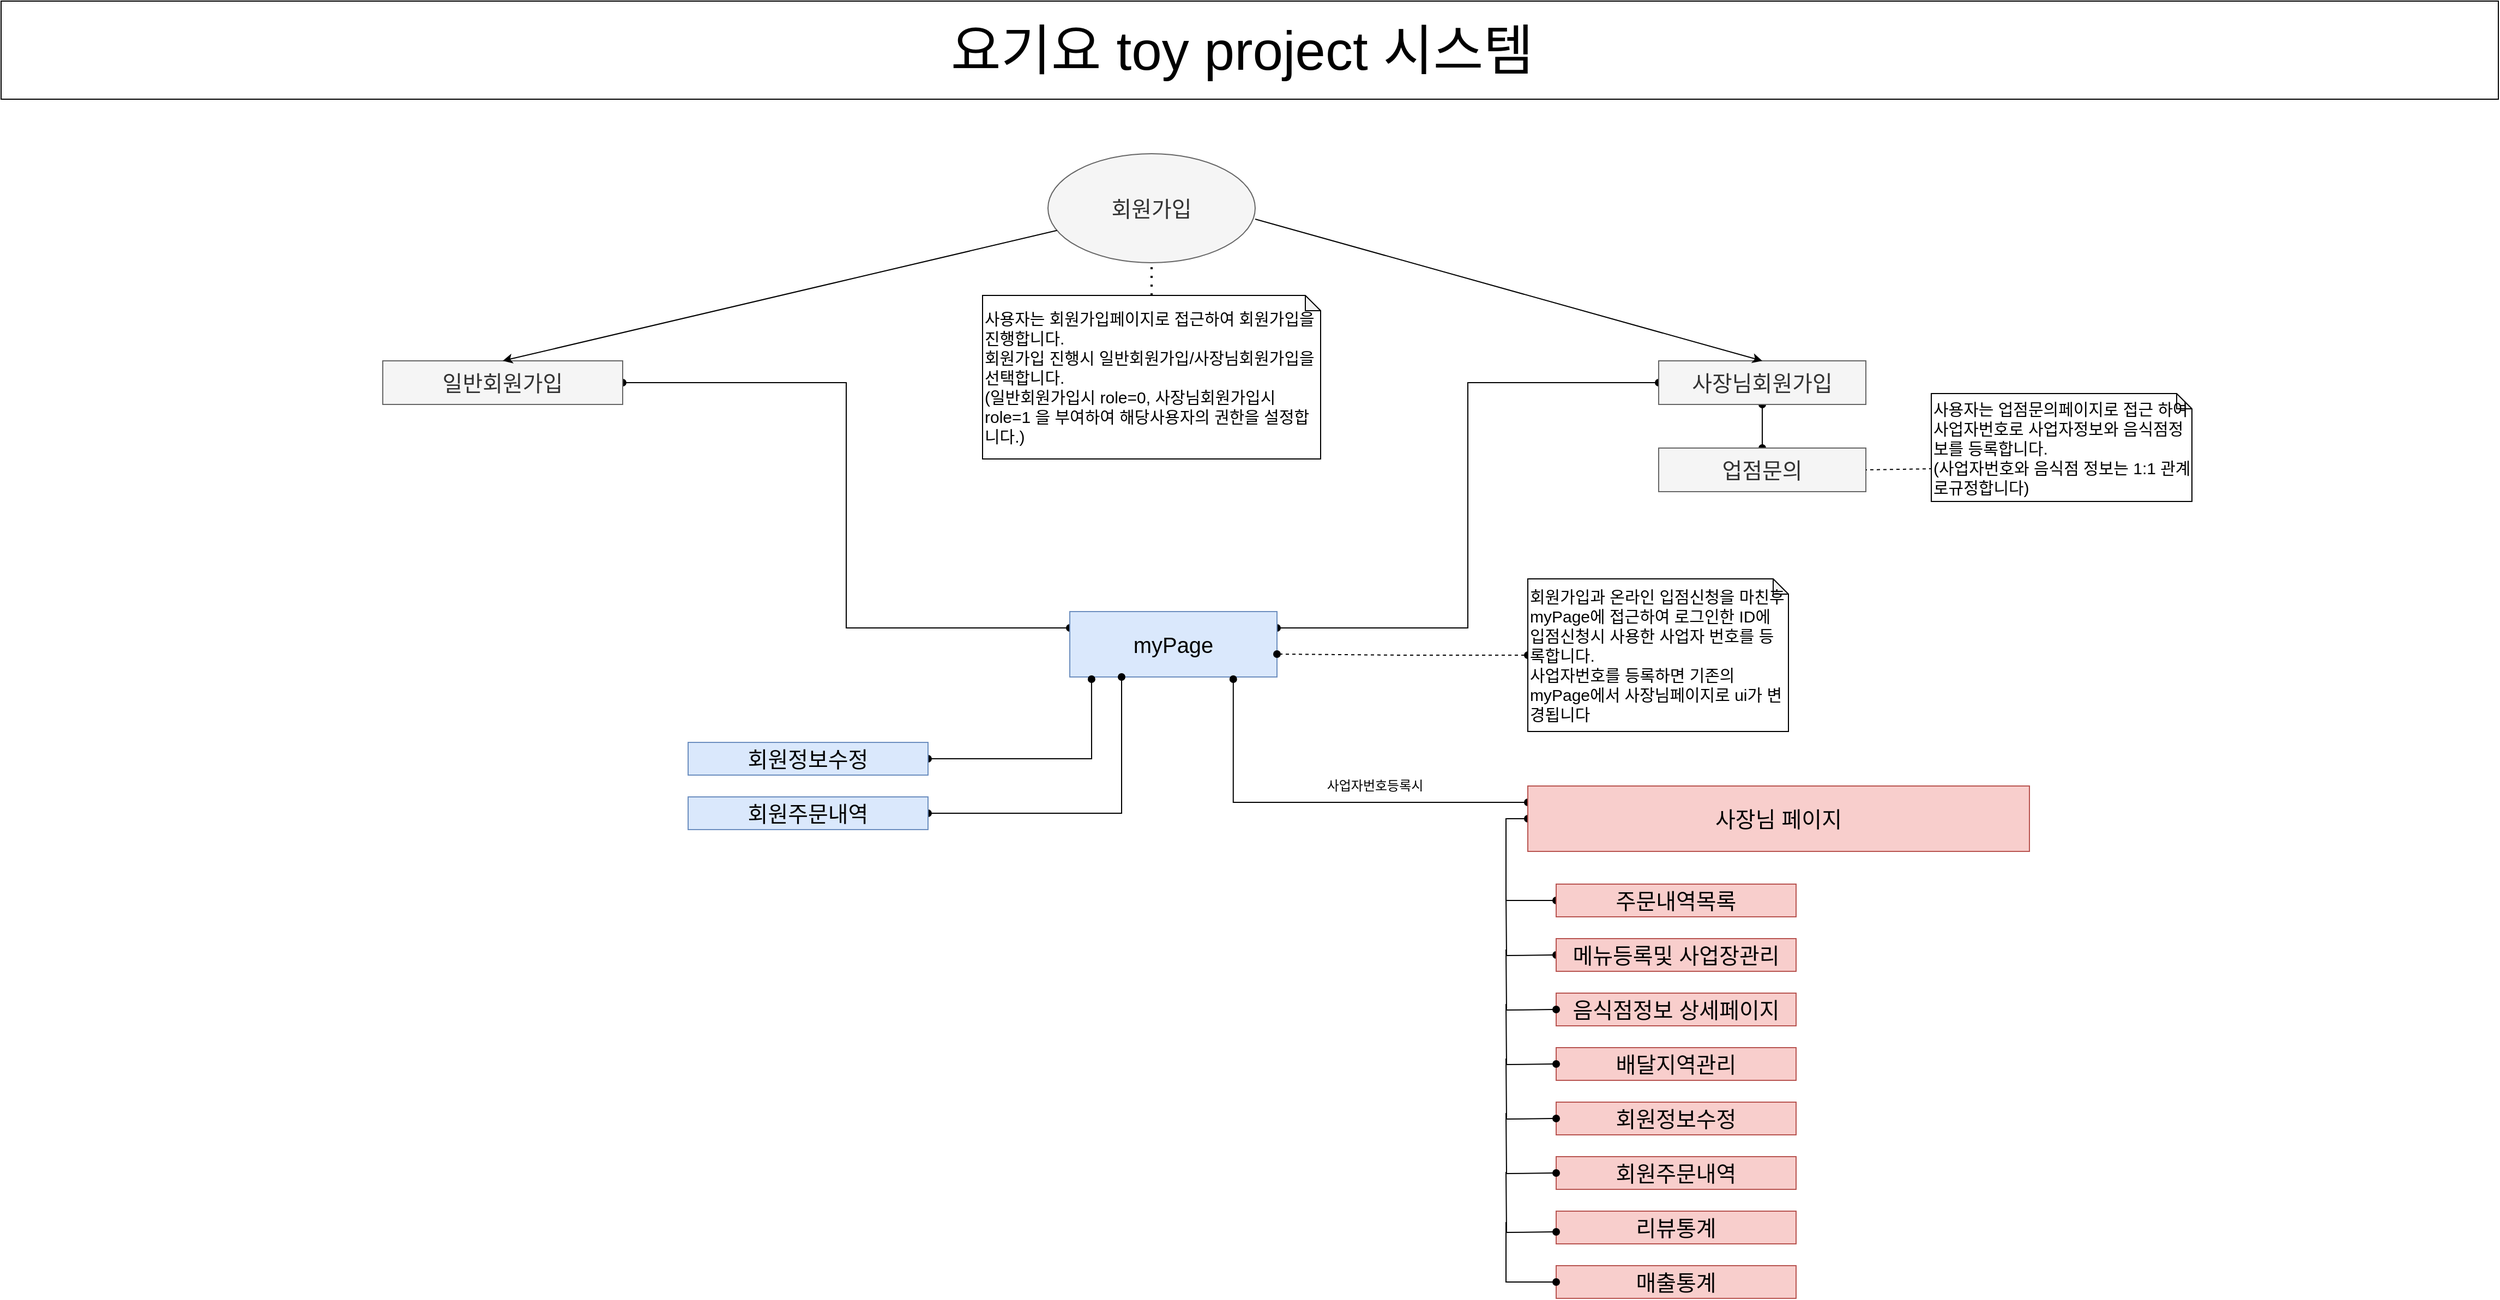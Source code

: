 <mxfile version="14.7.2" type="github" pages="4">
  <diagram id="kIL54QEFJbwVBnj2n7Iw" name="Page-1">
    <mxGraphModel dx="1422" dy="794" grid="1" gridSize="10" guides="1" tooltips="1" connect="1" arrows="1" fold="1" page="1" pageScale="1" pageWidth="827" pageHeight="1169" math="0" shadow="0">
      <root>
        <mxCell id="0" />
        <mxCell id="1" parent="0" />
        <mxCell id="3XlGnCdxEz07_Yxzjv9R-21" value="&lt;font style=&quot;font-size: 50px&quot;&gt;요기요 toy project 시스템&amp;nbsp;&lt;/font&gt;" style="rounded=0;whiteSpace=wrap;html=1;" parent="1" vertex="1">
          <mxGeometry x="80" y="40" width="2290" height="90" as="geometry" />
        </mxCell>
        <mxCell id="3XlGnCdxEz07_Yxzjv9R-83" value="" style="edgeStyle=orthogonalEdgeStyle;rounded=0;orthogonalLoop=1;jettySize=auto;html=1;startArrow=oval;startFill=1;endArrow=oval;endFill=1;strokeWidth=1;entryX=0;entryY=0.25;entryDx=0;entryDy=0;" parent="1" source="3XlGnCdxEz07_Yxzjv9R-22" target="3XlGnCdxEz07_Yxzjv9R-50" edge="1">
          <mxGeometry relative="1" as="geometry">
            <mxPoint x="730" y="390" as="targetPoint" />
          </mxGeometry>
        </mxCell>
        <mxCell id="3XlGnCdxEz07_Yxzjv9R-22" value="&lt;font style=&quot;font-size: 20px&quot;&gt;일반회원가입&lt;/font&gt;" style="rounded=0;whiteSpace=wrap;html=1;strokeWidth=1;fillColor=#f5f5f5;strokeColor=#666666;fontColor=#333333;" parent="1" vertex="1">
          <mxGeometry x="430" y="370" width="220" height="40" as="geometry" />
        </mxCell>
        <mxCell id="3XlGnCdxEz07_Yxzjv9R-23" value="&lt;font style=&quot;font-size: 20px&quot;&gt;회원가입&lt;/font&gt;" style="ellipse;whiteSpace=wrap;html=1;strokeWidth=1;fillColor=#f5f5f5;strokeColor=#666666;fontColor=#333333;" parent="1" vertex="1">
          <mxGeometry x="1040" y="180" width="190" height="100" as="geometry" />
        </mxCell>
        <mxCell id="3XlGnCdxEz07_Yxzjv9R-78" style="edgeStyle=orthogonalEdgeStyle;rounded=0;orthogonalLoop=1;jettySize=auto;html=1;startArrow=oval;startFill=1;endArrow=oval;endFill=1;strokeWidth=1;entryX=1;entryY=0.25;entryDx=0;entryDy=0;" parent="1" source="3XlGnCdxEz07_Yxzjv9R-24" target="3XlGnCdxEz07_Yxzjv9R-50" edge="1">
          <mxGeometry relative="1" as="geometry">
            <mxPoint x="1390" y="610" as="targetPoint" />
          </mxGeometry>
        </mxCell>
        <mxCell id="3XlGnCdxEz07_Yxzjv9R-79" value="" style="edgeStyle=orthogonalEdgeStyle;rounded=0;orthogonalLoop=1;jettySize=auto;html=1;startArrow=oval;startFill=1;endArrow=oval;endFill=1;strokeWidth=1;" parent="1" source="3XlGnCdxEz07_Yxzjv9R-24" target="3XlGnCdxEz07_Yxzjv9R-28" edge="1">
          <mxGeometry relative="1" as="geometry" />
        </mxCell>
        <mxCell id="3XlGnCdxEz07_Yxzjv9R-24" value="&lt;font style=&quot;font-size: 20px&quot;&gt;사장님회원가입&lt;/font&gt;" style="rounded=0;whiteSpace=wrap;html=1;strokeWidth=1;fillColor=#f5f5f5;strokeColor=#666666;fontColor=#333333;" parent="1" vertex="1">
          <mxGeometry x="1600" y="370" width="190" height="40" as="geometry" />
        </mxCell>
        <mxCell id="3XlGnCdxEz07_Yxzjv9R-25" value="" style="endArrow=classic;html=1;entryX=0.5;entryY=0;entryDx=0;entryDy=0;strokeWidth=1;" parent="1" source="3XlGnCdxEz07_Yxzjv9R-23" target="3XlGnCdxEz07_Yxzjv9R-22" edge="1">
          <mxGeometry width="50" height="50" relative="1" as="geometry">
            <mxPoint x="521" y="311" as="sourcePoint" />
            <mxPoint x="520" y="350" as="targetPoint" />
          </mxGeometry>
        </mxCell>
        <mxCell id="3XlGnCdxEz07_Yxzjv9R-26" value="" style="endArrow=classic;html=1;entryX=0.5;entryY=0;entryDx=0;entryDy=0;strokeWidth=1;" parent="1" target="3XlGnCdxEz07_Yxzjv9R-24" edge="1">
          <mxGeometry width="50" height="50" relative="1" as="geometry">
            <mxPoint x="1230" y="240" as="sourcePoint" />
            <mxPoint x="1680" y="370" as="targetPoint" />
          </mxGeometry>
        </mxCell>
        <mxCell id="3XlGnCdxEz07_Yxzjv9R-28" value="&lt;font style=&quot;font-size: 20px&quot;&gt;업점문의&lt;/font&gt;" style="rounded=0;whiteSpace=wrap;html=1;strokeWidth=1;fillColor=#f5f5f5;strokeColor=#666666;fontColor=#333333;" parent="1" vertex="1">
          <mxGeometry x="1600" y="450" width="190" height="40" as="geometry" />
        </mxCell>
        <mxCell id="3XlGnCdxEz07_Yxzjv9R-34" value="&lt;font style=&quot;font-size: 15px&quot;&gt;사용자는 회원가입페이지로 접근하여 회원가입을진행합니다.&lt;br&gt;회원가입 진행시 일반회원가입/사장님회원가입을 선택합니다.&lt;br&gt;(일반회원가입시 role=0, 사장님회원가입시 role=1 을 부여하여 해당사용자의 권한을 설정합니다.)&lt;/font&gt;" style="shape=note;whiteSpace=wrap;html=1;backgroundOutline=1;darkOpacity=0.05;size=14;align=left;strokeWidth=1;" parent="1" vertex="1">
          <mxGeometry x="980" y="310" width="310" height="150" as="geometry" />
        </mxCell>
        <mxCell id="3XlGnCdxEz07_Yxzjv9R-48" value="" style="endArrow=none;dashed=1;html=1;strokeWidth=1;entryX=1;entryY=0.5;entryDx=0;entryDy=0;exitX=0.004;exitY=0.697;exitDx=0;exitDy=0;exitPerimeter=0;" parent="1" source="3XlGnCdxEz07_Yxzjv9R-29" target="3XlGnCdxEz07_Yxzjv9R-28" edge="1">
          <mxGeometry width="50" height="50" relative="1" as="geometry">
            <mxPoint x="2040" y="390" as="sourcePoint" />
            <mxPoint x="1909" y="410" as="targetPoint" />
          </mxGeometry>
        </mxCell>
        <mxCell id="3XlGnCdxEz07_Yxzjv9R-49" value="" style="endArrow=none;dashed=1;html=1;dashPattern=1 3;strokeWidth=2;exitX=0.5;exitY=0;exitDx=0;exitDy=0;exitPerimeter=0;entryX=0.5;entryY=1;entryDx=0;entryDy=0;" parent="1" source="3XlGnCdxEz07_Yxzjv9R-34" target="3XlGnCdxEz07_Yxzjv9R-23" edge="1">
          <mxGeometry width="50" height="50" relative="1" as="geometry">
            <mxPoint x="1090" y="330" as="sourcePoint" />
            <mxPoint x="1140" y="280" as="targetPoint" />
          </mxGeometry>
        </mxCell>
        <mxCell id="3XlGnCdxEz07_Yxzjv9R-50" value="&lt;span style=&quot;font-size: 20px&quot;&gt;myPage&lt;/span&gt;" style="rounded=0;whiteSpace=wrap;html=1;strokeWidth=1;fillColor=#dae8fc;strokeColor=#6c8ebf;" parent="1" vertex="1">
          <mxGeometry x="1060" y="600" width="190" height="60" as="geometry" />
        </mxCell>
        <mxCell id="3XlGnCdxEz07_Yxzjv9R-80" style="edgeStyle=orthogonalEdgeStyle;rounded=0;orthogonalLoop=1;jettySize=auto;html=1;startArrow=oval;startFill=1;endArrow=oval;endFill=1;strokeWidth=1;dashed=1;" parent="1" source="3XlGnCdxEz07_Yxzjv9R-56" edge="1">
          <mxGeometry relative="1" as="geometry">
            <mxPoint x="1250" y="639" as="targetPoint" />
          </mxGeometry>
        </mxCell>
        <mxCell id="3XlGnCdxEz07_Yxzjv9R-56" value="&lt;span style=&quot;font-size: 15px&quot;&gt;회원가입과 온라인 입점신청을 마친후 myPage에 접근하여 로그인한 ID에 입점신청시 사용한 사업자 번호를 등록합니다.&lt;br&gt;사업자번호를 등록하면 기존의 myPage에서 사장님페이지로 ui가 변경됩니다&lt;br&gt;&lt;/span&gt;" style="shape=note;whiteSpace=wrap;html=1;backgroundOutline=1;darkOpacity=0.05;size=14;align=left;strokeWidth=1;" parent="1" vertex="1">
          <mxGeometry x="1480" y="570" width="239" height="140" as="geometry" />
        </mxCell>
        <mxCell id="3XlGnCdxEz07_Yxzjv9R-70" style="edgeStyle=orthogonalEdgeStyle;rounded=0;orthogonalLoop=1;jettySize=auto;html=1;entryX=0;entryY=0.5;entryDx=0;entryDy=0;startArrow=oval;startFill=1;endArrow=oval;endFill=1;strokeWidth=1;" parent="1" source="3XlGnCdxEz07_Yxzjv9R-60" target="3XlGnCdxEz07_Yxzjv9R-62" edge="1">
          <mxGeometry relative="1" as="geometry">
            <Array as="points">
              <mxPoint x="1460" y="790" />
              <mxPoint x="1460" y="865" />
            </Array>
          </mxGeometry>
        </mxCell>
        <mxCell id="3XlGnCdxEz07_Yxzjv9R-81" style="edgeStyle=orthogonalEdgeStyle;rounded=0;orthogonalLoop=1;jettySize=auto;html=1;exitX=0;exitY=0.25;exitDx=0;exitDy=0;entryX=0.789;entryY=1.033;entryDx=0;entryDy=0;entryPerimeter=0;startArrow=oval;startFill=1;endArrow=oval;endFill=1;strokeWidth=1;" parent="1" source="3XlGnCdxEz07_Yxzjv9R-60" target="3XlGnCdxEz07_Yxzjv9R-50" edge="1">
          <mxGeometry relative="1" as="geometry" />
        </mxCell>
        <mxCell id="3XlGnCdxEz07_Yxzjv9R-60" value="&lt;span style=&quot;font-size: 20px&quot;&gt;사장님 페이지&lt;/span&gt;" style="rounded=0;whiteSpace=wrap;html=1;strokeWidth=1;fillColor=#f8cecc;strokeColor=#b85450;" parent="1" vertex="1">
          <mxGeometry x="1480" y="760" width="460" height="60" as="geometry" />
        </mxCell>
        <mxCell id="3XlGnCdxEz07_Yxzjv9R-62" value="&lt;span style=&quot;font-size: 20px&quot;&gt;주문내역목록&lt;/span&gt;" style="rounded=0;whiteSpace=wrap;html=1;strokeWidth=1;fillColor=#f8cecc;strokeColor=#b85450;" parent="1" vertex="1">
          <mxGeometry x="1506" y="850" width="220" height="30" as="geometry" />
        </mxCell>
        <mxCell id="3XlGnCdxEz07_Yxzjv9R-71" style="edgeStyle=orthogonalEdgeStyle;rounded=0;orthogonalLoop=1;jettySize=auto;html=1;startArrow=oval;startFill=1;endArrow=none;endFill=0;strokeWidth=1;" parent="1" edge="1">
          <mxGeometry relative="1" as="geometry">
            <mxPoint x="1460" y="860" as="targetPoint" />
            <mxPoint x="1506" y="915" as="sourcePoint" />
          </mxGeometry>
        </mxCell>
        <mxCell id="3XlGnCdxEz07_Yxzjv9R-63" value="&lt;span style=&quot;font-size: 20px&quot;&gt;메뉴등록및 사업장관리&lt;/span&gt;" style="rounded=0;whiteSpace=wrap;html=1;strokeWidth=1;fillColor=#f8cecc;strokeColor=#b85450;" parent="1" vertex="1">
          <mxGeometry x="1506" y="900" width="220" height="30" as="geometry" />
        </mxCell>
        <mxCell id="3XlGnCdxEz07_Yxzjv9R-64" value="&lt;span style=&quot;font-size: 20px&quot;&gt;음식점정보 상세페이지&lt;/span&gt;" style="rounded=0;whiteSpace=wrap;html=1;strokeWidth=1;fillColor=#f8cecc;strokeColor=#b85450;" parent="1" vertex="1">
          <mxGeometry x="1506" y="950" width="220" height="30" as="geometry" />
        </mxCell>
        <mxCell id="3XlGnCdxEz07_Yxzjv9R-65" value="&lt;span style=&quot;font-size: 20px&quot;&gt;배달지역관리&lt;/span&gt;" style="rounded=0;whiteSpace=wrap;html=1;strokeWidth=1;fillColor=#f8cecc;strokeColor=#b85450;" parent="1" vertex="1">
          <mxGeometry x="1506" y="1000" width="220" height="30" as="geometry" />
        </mxCell>
        <mxCell id="3XlGnCdxEz07_Yxzjv9R-66" value="&lt;span style=&quot;font-size: 20px&quot;&gt;회원정보수정&lt;/span&gt;" style="rounded=0;whiteSpace=wrap;html=1;strokeWidth=1;fillColor=#f8cecc;strokeColor=#b85450;" parent="1" vertex="1">
          <mxGeometry x="1506" y="1050" width="220" height="30" as="geometry" />
        </mxCell>
        <mxCell id="3XlGnCdxEz07_Yxzjv9R-67" value="&lt;span style=&quot;font-size: 20px&quot;&gt;회원주문내역&lt;/span&gt;" style="rounded=0;whiteSpace=wrap;html=1;strokeWidth=1;fillColor=#f8cecc;strokeColor=#b85450;" parent="1" vertex="1">
          <mxGeometry x="1506" y="1100" width="220" height="30" as="geometry" />
        </mxCell>
        <mxCell id="3XlGnCdxEz07_Yxzjv9R-68" value="&lt;span style=&quot;font-size: 20px&quot;&gt;리뷰통계&lt;/span&gt;" style="rounded=0;whiteSpace=wrap;html=1;strokeWidth=1;fillColor=#f8cecc;strokeColor=#b85450;" parent="1" vertex="1">
          <mxGeometry x="1506" y="1150" width="220" height="30" as="geometry" />
        </mxCell>
        <mxCell id="3XlGnCdxEz07_Yxzjv9R-69" value="&lt;span style=&quot;font-size: 20px&quot;&gt;매출통계&lt;/span&gt;" style="rounded=0;whiteSpace=wrap;html=1;strokeWidth=1;fillColor=#f8cecc;strokeColor=#b85450;" parent="1" vertex="1">
          <mxGeometry x="1506" y="1200" width="220" height="30" as="geometry" />
        </mxCell>
        <mxCell id="3XlGnCdxEz07_Yxzjv9R-72" style="edgeStyle=orthogonalEdgeStyle;rounded=0;orthogonalLoop=1;jettySize=auto;html=1;startArrow=oval;startFill=1;endArrow=none;endFill=0;strokeWidth=1;" parent="1" edge="1">
          <mxGeometry relative="1" as="geometry">
            <mxPoint x="1460" y="910" as="targetPoint" />
            <mxPoint x="1506" y="965" as="sourcePoint" />
          </mxGeometry>
        </mxCell>
        <mxCell id="3XlGnCdxEz07_Yxzjv9R-73" style="edgeStyle=orthogonalEdgeStyle;rounded=0;orthogonalLoop=1;jettySize=auto;html=1;startArrow=oval;startFill=1;endArrow=none;endFill=0;strokeWidth=1;" parent="1" edge="1">
          <mxGeometry relative="1" as="geometry">
            <mxPoint x="1460" y="960" as="targetPoint" />
            <mxPoint x="1506" y="1015" as="sourcePoint" />
          </mxGeometry>
        </mxCell>
        <mxCell id="3XlGnCdxEz07_Yxzjv9R-74" style="edgeStyle=orthogonalEdgeStyle;rounded=0;orthogonalLoop=1;jettySize=auto;html=1;startArrow=oval;startFill=1;endArrow=none;endFill=0;strokeWidth=1;" parent="1" edge="1">
          <mxGeometry relative="1" as="geometry">
            <mxPoint x="1460" y="1010" as="targetPoint" />
            <mxPoint x="1506" y="1065" as="sourcePoint" />
          </mxGeometry>
        </mxCell>
        <mxCell id="3XlGnCdxEz07_Yxzjv9R-75" style="edgeStyle=orthogonalEdgeStyle;rounded=0;orthogonalLoop=1;jettySize=auto;html=1;startArrow=oval;startFill=1;endArrow=none;endFill=0;strokeWidth=1;" parent="1" edge="1">
          <mxGeometry relative="1" as="geometry">
            <mxPoint x="1460" y="1060" as="targetPoint" />
            <mxPoint x="1506" y="1115" as="sourcePoint" />
          </mxGeometry>
        </mxCell>
        <mxCell id="3XlGnCdxEz07_Yxzjv9R-76" style="edgeStyle=orthogonalEdgeStyle;rounded=0;orthogonalLoop=1;jettySize=auto;html=1;startArrow=oval;startFill=1;endArrow=none;endFill=0;strokeWidth=1;" parent="1" edge="1">
          <mxGeometry relative="1" as="geometry">
            <mxPoint x="1460" y="1114" as="targetPoint" />
            <mxPoint x="1506" y="1169" as="sourcePoint" />
          </mxGeometry>
        </mxCell>
        <mxCell id="3XlGnCdxEz07_Yxzjv9R-77" style="edgeStyle=orthogonalEdgeStyle;rounded=0;orthogonalLoop=1;jettySize=auto;html=1;startArrow=oval;startFill=1;endArrow=none;endFill=0;strokeWidth=1;" parent="1" edge="1">
          <mxGeometry relative="1" as="geometry">
            <mxPoint x="1460" y="1160" as="targetPoint" />
            <mxPoint x="1506" y="1215" as="sourcePoint" />
            <Array as="points">
              <mxPoint x="1460" y="1215" />
            </Array>
          </mxGeometry>
        </mxCell>
        <mxCell id="3XlGnCdxEz07_Yxzjv9R-29" value="&lt;font style=&quot;font-size: 15px&quot;&gt;사용자는 업점문의페이지로 접근 하여 사업자번호로 사업자정보와 음식점정보를 등록합니다.&lt;br&gt;(사업자번호와 음식점 정보는 1:1 관계로규정합니다)&lt;/font&gt;" style="shape=note;whiteSpace=wrap;html=1;backgroundOutline=1;darkOpacity=0.05;size=14;align=left;strokeWidth=1;" parent="1" vertex="1">
          <mxGeometry x="1850" y="400" width="239" height="99" as="geometry" />
        </mxCell>
        <mxCell id="3XlGnCdxEz07_Yxzjv9R-87" style="edgeStyle=orthogonalEdgeStyle;rounded=0;orthogonalLoop=1;jettySize=auto;html=1;startArrow=oval;startFill=1;endArrow=oval;endFill=1;strokeWidth=1;entryX=0.105;entryY=1.033;entryDx=0;entryDy=0;entryPerimeter=0;" parent="1" source="3XlGnCdxEz07_Yxzjv9R-85" target="3XlGnCdxEz07_Yxzjv9R-50" edge="1">
          <mxGeometry relative="1" as="geometry">
            <mxPoint x="1040" y="735" as="targetPoint" />
          </mxGeometry>
        </mxCell>
        <mxCell id="3XlGnCdxEz07_Yxzjv9R-85" value="&lt;span style=&quot;font-size: 20px&quot;&gt;회원정보수정&lt;/span&gt;" style="rounded=0;whiteSpace=wrap;html=1;strokeWidth=1;fillColor=#dae8fc;strokeColor=#6c8ebf;" parent="1" vertex="1">
          <mxGeometry x="710" y="720" width="220" height="30" as="geometry" />
        </mxCell>
        <mxCell id="3XlGnCdxEz07_Yxzjv9R-88" style="edgeStyle=orthogonalEdgeStyle;rounded=0;orthogonalLoop=1;jettySize=auto;html=1;startArrow=oval;startFill=1;endArrow=oval;endFill=1;strokeWidth=1;entryX=0.25;entryY=1;entryDx=0;entryDy=0;" parent="1" source="3XlGnCdxEz07_Yxzjv9R-86" target="3XlGnCdxEz07_Yxzjv9R-50" edge="1">
          <mxGeometry relative="1" as="geometry">
            <mxPoint x="1090" y="785" as="targetPoint" />
          </mxGeometry>
        </mxCell>
        <mxCell id="3XlGnCdxEz07_Yxzjv9R-86" value="&lt;span style=&quot;font-size: 20px&quot;&gt;회원주문내역&lt;/span&gt;" style="rounded=0;whiteSpace=wrap;html=1;strokeWidth=1;fillColor=#dae8fc;strokeColor=#6c8ebf;" parent="1" vertex="1">
          <mxGeometry x="710" y="770" width="220" height="30" as="geometry" />
        </mxCell>
        <mxCell id="zHT3fBQk5tU62bcz6Fid-4" value="사업자번호등록시" style="text;html=1;strokeColor=none;fillColor=none;align=center;verticalAlign=middle;whiteSpace=wrap;rounded=0;" parent="1" vertex="1">
          <mxGeometry x="1280" y="750" width="120" height="20" as="geometry" />
        </mxCell>
      </root>
    </mxGraphModel>
  </diagram>
  <diagram id="1_gsGeRpVDqEAwgoBU6U" name="Page-2">
    <mxGraphModel dx="1422" dy="794" grid="1" gridSize="10" guides="1" tooltips="1" connect="1" arrows="1" fold="1" page="1" pageScale="1" pageWidth="827" pageHeight="1169" math="0" shadow="0">
      <root>
        <mxCell id="HeQPxUuO_kXtwu4ibuIX-0" />
        <mxCell id="HeQPxUuO_kXtwu4ibuIX-1" parent="HeQPxUuO_kXtwu4ibuIX-0" />
        <mxCell id="Oek0VYaZC271vL4Q_7UV-1" value="&lt;h1&gt;&lt;font style=&quot;font-size: 30px&quot;&gt;요기요 toyProject 전체적인구조&lt;/font&gt;&lt;/h1&gt;&lt;p&gt;&lt;span style=&quot;font-size: 17px&quot;&gt;요기요 toyProjct의 큰구조는 사용자,사업주,시스템으로 나눌 수 있으며,이들간의 상호작용으로 시스템이 운용된다.&amp;nbsp;&lt;/span&gt;&lt;/p&gt;" style="text;html=1;strokeColor=none;fillColor=none;spacing=5;spacingTop=-20;whiteSpace=wrap;overflow=hidden;rounded=0;" parent="HeQPxUuO_kXtwu4ibuIX-1" vertex="1">
          <mxGeometry x="30" y="30" width="720" height="120" as="geometry" />
        </mxCell>
        <mxCell id="Oek0VYaZC271vL4Q_7UV-2" value="&lt;font style=&quot;font-size: 24px&quot;&gt;사용자&lt;/font&gt;" style="rounded=0;whiteSpace=wrap;html=1;fillColor=#dae8fc;strokeColor=#6c8ebf;" parent="HeQPxUuO_kXtwu4ibuIX-1" vertex="1">
          <mxGeometry x="40" y="160" width="160" height="80" as="geometry" />
        </mxCell>
        <mxCell id="Oek0VYaZC271vL4Q_7UV-3" value="&lt;font style=&quot;font-size: 25px&quot;&gt;시스템&lt;/font&gt;" style="rounded=0;whiteSpace=wrap;html=1;fillColor=#f5f5f5;strokeColor=#666666;fontColor=#333333;" parent="HeQPxUuO_kXtwu4ibuIX-1" vertex="1">
          <mxGeometry x="320" y="160" width="160" height="80" as="geometry" />
        </mxCell>
        <mxCell id="Oek0VYaZC271vL4Q_7UV-4" value="&lt;font style=&quot;font-size: 25px&quot;&gt;사업자&lt;/font&gt;" style="rounded=0;whiteSpace=wrap;html=1;fillColor=#f8cecc;strokeColor=#b85450;" parent="HeQPxUuO_kXtwu4ibuIX-1" vertex="1">
          <mxGeometry x="600" y="160" width="160" height="80" as="geometry" />
        </mxCell>
        <mxCell id="Oek0VYaZC271vL4Q_7UV-5" value="" style="shape=flexArrow;endArrow=classic;startArrow=classic;html=1;" parent="HeQPxUuO_kXtwu4ibuIX-1" edge="1">
          <mxGeometry width="50" height="50" relative="1" as="geometry">
            <mxPoint x="200" y="200" as="sourcePoint" />
            <mxPoint x="320" y="200" as="targetPoint" />
          </mxGeometry>
        </mxCell>
        <mxCell id="Oek0VYaZC271vL4Q_7UV-6" value="" style="shape=flexArrow;endArrow=classic;startArrow=classic;html=1;entryX=0;entryY=0.5;entryDx=0;entryDy=0;exitX=1;exitY=0.5;exitDx=0;exitDy=0;" parent="HeQPxUuO_kXtwu4ibuIX-1" source="Oek0VYaZC271vL4Q_7UV-3" target="Oek0VYaZC271vL4Q_7UV-4" edge="1">
          <mxGeometry width="50" height="50" relative="1" as="geometry">
            <mxPoint x="520" y="200" as="sourcePoint" />
            <mxPoint x="550" y="199.5" as="targetPoint" />
          </mxGeometry>
        </mxCell>
        <mxCell id="a0R3ADboXIh8943rxJhX-0" value="&lt;font style=&quot;font-size: 20px&quot;&gt;사용자 유저 플로우&lt;/font&gt;" style="text;html=1;strokeColor=none;fillColor=none;align=center;verticalAlign=middle;whiteSpace=wrap;rounded=0;" parent="HeQPxUuO_kXtwu4ibuIX-1" vertex="1">
          <mxGeometry x="40" y="280" width="240" height="40" as="geometry" />
        </mxCell>
        <mxCell id="a0R3ADboXIh8943rxJhX-6" style="edgeStyle=orthogonalEdgeStyle;rounded=0;orthogonalLoop=1;jettySize=auto;html=1;entryX=0.5;entryY=0;entryDx=0;entryDy=0;" parent="HeQPxUuO_kXtwu4ibuIX-1" source="a0R3ADboXIh8943rxJhX-2" target="a0R3ADboXIh8943rxJhX-4" edge="1">
          <mxGeometry relative="1" as="geometry" />
        </mxCell>
        <mxCell id="a0R3ADboXIh8943rxJhX-2" value="&lt;font style=&quot;font-size: 20px&quot;&gt;사업장/메뉴정보 조회&lt;/font&gt;" style="rounded=1;whiteSpace=wrap;html=1;absoluteArcSize=1;arcSize=14;strokeWidth=2;" parent="HeQPxUuO_kXtwu4ibuIX-1" vertex="1">
          <mxGeometry x="40" y="420" width="240" height="40" as="geometry" />
        </mxCell>
        <mxCell id="a0R3ADboXIh8943rxJhX-74" value="" style="edgeStyle=orthogonalEdgeStyle;rounded=0;orthogonalLoop=1;jettySize=auto;html=1;startArrow=oval;startFill=0;" parent="HeQPxUuO_kXtwu4ibuIX-1" source="a0R3ADboXIh8943rxJhX-3" edge="1">
          <mxGeometry relative="1" as="geometry">
            <mxPoint x="155" y="420" as="targetPoint" />
          </mxGeometry>
        </mxCell>
        <mxCell id="a0R3ADboXIh8943rxJhX-3" value="&lt;span style=&quot;font-size: 20px&quot;&gt;시작&lt;/span&gt;" style="strokeWidth=2;html=1;shape=mxgraph.flowchart.terminator;whiteSpace=wrap;" parent="HeQPxUuO_kXtwu4ibuIX-1" vertex="1">
          <mxGeometry x="110" y="340" width="90" height="40" as="geometry" />
        </mxCell>
        <mxCell id="a0R3ADboXIh8943rxJhX-7" style="edgeStyle=orthogonalEdgeStyle;rounded=0;orthogonalLoop=1;jettySize=auto;html=1;" parent="HeQPxUuO_kXtwu4ibuIX-1" source="a0R3ADboXIh8943rxJhX-4" target="a0R3ADboXIh8943rxJhX-5" edge="1">
          <mxGeometry relative="1" as="geometry" />
        </mxCell>
        <mxCell id="a0R3ADboXIh8943rxJhX-4" value="&lt;span style=&quot;font-size: 20px&quot;&gt;메뉴 주문&lt;/span&gt;" style="rounded=1;whiteSpace=wrap;html=1;absoluteArcSize=1;arcSize=14;strokeWidth=2;" parent="HeQPxUuO_kXtwu4ibuIX-1" vertex="1">
          <mxGeometry x="40" y="485" width="240" height="40" as="geometry" />
        </mxCell>
        <mxCell id="a0R3ADboXIh8943rxJhX-24" value="" style="edgeStyle=orthogonalEdgeStyle;rounded=0;orthogonalLoop=1;jettySize=auto;html=1;startArrow=oval;startFill=0;" parent="HeQPxUuO_kXtwu4ibuIX-1" source="a0R3ADboXIh8943rxJhX-5" target="a0R3ADboXIh8943rxJhX-8" edge="1">
          <mxGeometry relative="1" as="geometry" />
        </mxCell>
        <mxCell id="a0R3ADboXIh8943rxJhX-5" value="&lt;span style=&quot;font-size: 20px&quot;&gt;배달/주문정보 조회&lt;/span&gt;" style="rounded=1;whiteSpace=wrap;html=1;absoluteArcSize=1;arcSize=14;strokeWidth=2;" parent="HeQPxUuO_kXtwu4ibuIX-1" vertex="1">
          <mxGeometry x="40" y="550" width="240" height="40" as="geometry" />
        </mxCell>
        <mxCell id="a0R3ADboXIh8943rxJhX-17" value="" style="edgeStyle=orthogonalEdgeStyle;rounded=0;orthogonalLoop=1;jettySize=auto;html=1;startArrow=oval;startFill=0;entryX=1;entryY=0.5;entryDx=0;entryDy=0;" parent="HeQPxUuO_kXtwu4ibuIX-1" source="a0R3ADboXIh8943rxJhX-8" target="a0R3ADboXIh8943rxJhX-5" edge="1">
          <mxGeometry relative="1" as="geometry">
            <mxPoint x="320" y="560" as="targetPoint" />
            <Array as="points">
              <mxPoint x="320" y="675" />
              <mxPoint x="320" y="570" />
            </Array>
          </mxGeometry>
        </mxCell>
        <mxCell id="a0R3ADboXIh8943rxJhX-25" value="" style="edgeStyle=orthogonalEdgeStyle;rounded=0;orthogonalLoop=1;jettySize=auto;html=1;startArrow=oval;startFill=0;" parent="HeQPxUuO_kXtwu4ibuIX-1" source="a0R3ADboXIh8943rxJhX-8" edge="1">
          <mxGeometry relative="1" as="geometry">
            <mxPoint x="160" y="780" as="targetPoint" />
          </mxGeometry>
        </mxCell>
        <mxCell id="a0R3ADboXIh8943rxJhX-8" value="&lt;font style=&quot;font-size: 20px&quot;&gt;배달완료?&lt;/font&gt;" style="html=1;whiteSpace=wrap;aspect=fixed;shape=isoRectangle;" parent="HeQPxUuO_kXtwu4ibuIX-1" vertex="1">
          <mxGeometry x="68.34" y="620" width="183.33" height="110" as="geometry" />
        </mxCell>
        <mxCell id="a0R3ADboXIh8943rxJhX-18" value="&lt;font style=&quot;font-size: 16px&quot;&gt;NO&lt;/font&gt;" style="text;html=1;strokeColor=none;fillColor=none;align=center;verticalAlign=middle;whiteSpace=wrap;rounded=0;" parent="HeQPxUuO_kXtwu4ibuIX-1" vertex="1">
          <mxGeometry x="270" y="650" width="40" height="20" as="geometry" />
        </mxCell>
        <mxCell id="a0R3ADboXIh8943rxJhX-21" value="&lt;span style=&quot;font-size: 16px&quot;&gt;YES&lt;/span&gt;" style="text;html=1;strokeColor=none;fillColor=none;align=center;verticalAlign=middle;whiteSpace=wrap;rounded=0;" parent="HeQPxUuO_kXtwu4ibuIX-1" vertex="1">
          <mxGeometry x="120" y="740" width="40" height="20" as="geometry" />
        </mxCell>
        <mxCell id="a0R3ADboXIh8943rxJhX-32" value="" style="edgeStyle=orthogonalEdgeStyle;rounded=0;orthogonalLoop=1;jettySize=auto;html=1;startArrow=oval;startFill=0;" parent="HeQPxUuO_kXtwu4ibuIX-1" source="a0R3ADboXIh8943rxJhX-30" target="a0R3ADboXIh8943rxJhX-31" edge="1">
          <mxGeometry relative="1" as="geometry" />
        </mxCell>
        <mxCell id="a0R3ADboXIh8943rxJhX-30" value="&lt;span style=&quot;font-size: 20px&quot;&gt;계정이 있습니까?&lt;/span&gt;" style="html=1;whiteSpace=wrap;aspect=fixed;shape=isoRectangle;" parent="HeQPxUuO_kXtwu4ibuIX-1" vertex="1">
          <mxGeometry x="68.34" y="780" width="183.33" height="110" as="geometry" />
        </mxCell>
        <mxCell id="a0R3ADboXIh8943rxJhX-31" value="&lt;span style=&quot;font-size: 20px&quot;&gt;리뷰등록&lt;/span&gt;" style="rounded=1;whiteSpace=wrap;html=1;absoluteArcSize=1;arcSize=14;strokeWidth=2;" parent="HeQPxUuO_kXtwu4ibuIX-1" vertex="1">
          <mxGeometry x="40" y="940" width="240" height="40" as="geometry" />
        </mxCell>
        <mxCell id="a0R3ADboXIh8943rxJhX-33" value="&lt;span style=&quot;font-size: 16px&quot;&gt;YES&lt;/span&gt;" style="text;html=1;strokeColor=none;fillColor=none;align=center;verticalAlign=middle;whiteSpace=wrap;rounded=0;" parent="HeQPxUuO_kXtwu4ibuIX-1" vertex="1">
          <mxGeometry x="120" y="900" width="40" height="20" as="geometry" />
        </mxCell>
        <mxCell id="a0R3ADboXIh8943rxJhX-34" value="&lt;font style=&quot;font-size: 20px&quot;&gt;사용자 사업자 플로우&lt;/font&gt;" style="text;html=1;strokeColor=none;fillColor=none;align=center;verticalAlign=middle;whiteSpace=wrap;rounded=0;" parent="HeQPxUuO_kXtwu4ibuIX-1" vertex="1">
          <mxGeometry x="360" y="280" width="240" height="40" as="geometry" />
        </mxCell>
        <mxCell id="a0R3ADboXIh8943rxJhX-40" value="&lt;font style=&quot;font-size: 20px&quot;&gt;시작&lt;/font&gt;" style="strokeWidth=2;html=1;shape=mxgraph.flowchart.terminator;whiteSpace=wrap;" parent="HeQPxUuO_kXtwu4ibuIX-1" vertex="1">
          <mxGeometry x="414.5" y="340" width="91" height="40" as="geometry" />
        </mxCell>
        <mxCell id="a0R3ADboXIh8943rxJhX-48" value="" style="edgeStyle=orthogonalEdgeStyle;rounded=0;orthogonalLoop=1;jettySize=auto;html=1;startArrow=oval;startFill=0;" parent="HeQPxUuO_kXtwu4ibuIX-1" source="a0R3ADboXIh8943rxJhX-40" target="a0R3ADboXIh8943rxJhX-47" edge="1">
          <mxGeometry relative="1" as="geometry">
            <mxPoint x="460" y="450" as="sourcePoint" />
          </mxGeometry>
        </mxCell>
        <mxCell id="a0R3ADboXIh8943rxJhX-50" value="" style="edgeStyle=orthogonalEdgeStyle;rounded=0;orthogonalLoop=1;jettySize=auto;html=1;startArrow=oval;startFill=0;" parent="HeQPxUuO_kXtwu4ibuIX-1" source="a0R3ADboXIh8943rxJhX-47" target="a0R3ADboXIh8943rxJhX-49" edge="1">
          <mxGeometry relative="1" as="geometry" />
        </mxCell>
        <mxCell id="a0R3ADboXIh8943rxJhX-56" value="" style="edgeStyle=orthogonalEdgeStyle;rounded=0;orthogonalLoop=1;jettySize=auto;html=1;startArrow=oval;startFill=0;" parent="HeQPxUuO_kXtwu4ibuIX-1" source="a0R3ADboXIh8943rxJhX-47" target="a0R3ADboXIh8943rxJhX-55" edge="1">
          <mxGeometry relative="1" as="geometry" />
        </mxCell>
        <mxCell id="a0R3ADboXIh8943rxJhX-47" value="&lt;span style=&quot;font-size: 20px&quot;&gt;사업자번호등록?&lt;/span&gt;" style="html=1;whiteSpace=wrap;aspect=fixed;shape=isoRectangle;" parent="HeQPxUuO_kXtwu4ibuIX-1" vertex="1">
          <mxGeometry x="360" y="420" width="200" height="120" as="geometry" />
        </mxCell>
        <mxCell id="a0R3ADboXIh8943rxJhX-63" value="" style="edgeStyle=orthogonalEdgeStyle;rounded=0;orthogonalLoop=1;jettySize=auto;html=1;startArrow=oval;startFill=0;" parent="HeQPxUuO_kXtwu4ibuIX-1" source="a0R3ADboXIh8943rxJhX-49" target="a0R3ADboXIh8943rxJhX-62" edge="1">
          <mxGeometry relative="1" as="geometry" />
        </mxCell>
        <mxCell id="a0R3ADboXIh8943rxJhX-49" value="&lt;span style=&quot;font-size: 19px&quot;&gt;myPage&lt;/span&gt;" style="whiteSpace=wrap;html=1;" parent="HeQPxUuO_kXtwu4ibuIX-1" vertex="1">
          <mxGeometry x="640" y="460" width="160" height="40" as="geometry" />
        </mxCell>
        <mxCell id="a0R3ADboXIh8943rxJhX-51" value="&lt;font style=&quot;font-size: 16px&quot;&gt;NO&lt;/font&gt;" style="text;html=1;strokeColor=none;fillColor=none;align=center;verticalAlign=middle;whiteSpace=wrap;rounded=0;" parent="HeQPxUuO_kXtwu4ibuIX-1" vertex="1">
          <mxGeometry x="580" y="460" width="40" height="20" as="geometry" />
        </mxCell>
        <mxCell id="a0R3ADboXIh8943rxJhX-72" value="" style="edgeStyle=orthogonalEdgeStyle;rounded=0;orthogonalLoop=1;jettySize=auto;html=1;startArrow=oval;startFill=0;" parent="HeQPxUuO_kXtwu4ibuIX-1" source="a0R3ADboXIh8943rxJhX-55" target="a0R3ADboXIh8943rxJhX-71" edge="1">
          <mxGeometry relative="1" as="geometry" />
        </mxCell>
        <mxCell id="a0R3ADboXIh8943rxJhX-55" value="&lt;font style=&quot;font-size: 20px&quot;&gt;사장님페이지&lt;/font&gt;" style="whiteSpace=wrap;html=1;" parent="HeQPxUuO_kXtwu4ibuIX-1" vertex="1">
          <mxGeometry x="360" y="700" width="200" height="40" as="geometry" />
        </mxCell>
        <mxCell id="a0R3ADboXIh8943rxJhX-57" value="&lt;span style=&quot;font-size: 16px&quot;&gt;YES&lt;/span&gt;" style="text;html=1;strokeColor=none;fillColor=none;align=center;verticalAlign=middle;whiteSpace=wrap;rounded=0;" parent="HeQPxUuO_kXtwu4ibuIX-1" vertex="1">
          <mxGeometry x="410" y="550" width="40" height="20" as="geometry" />
        </mxCell>
        <mxCell id="a0R3ADboXIh8943rxJhX-58" style="edgeStyle=orthogonalEdgeStyle;rounded=0;orthogonalLoop=1;jettySize=auto;html=1;exitX=0.5;exitY=1;exitDx=0;exitDy=0;startArrow=oval;startFill=0;" parent="HeQPxUuO_kXtwu4ibuIX-1" source="a0R3ADboXIh8943rxJhX-51" target="a0R3ADboXIh8943rxJhX-51" edge="1">
          <mxGeometry relative="1" as="geometry" />
        </mxCell>
        <mxCell id="a0R3ADboXIh8943rxJhX-65" value="" style="edgeStyle=orthogonalEdgeStyle;rounded=0;orthogonalLoop=1;jettySize=auto;html=1;startArrow=oval;startFill=0;" parent="HeQPxUuO_kXtwu4ibuIX-1" source="a0R3ADboXIh8943rxJhX-62" target="a0R3ADboXIh8943rxJhX-64" edge="1">
          <mxGeometry relative="1" as="geometry" />
        </mxCell>
        <mxCell id="a0R3ADboXIh8943rxJhX-62" value="&lt;font style=&quot;font-size: 20px&quot;&gt;업점문의&lt;/font&gt;" style="whiteSpace=wrap;html=1;" parent="HeQPxUuO_kXtwu4ibuIX-1" vertex="1">
          <mxGeometry x="640" y="540" width="160" height="40" as="geometry" />
        </mxCell>
        <mxCell id="a0R3ADboXIh8943rxJhX-70" value="" style="edgeStyle=orthogonalEdgeStyle;rounded=0;orthogonalLoop=1;jettySize=auto;html=1;startArrow=oval;startFill=0;" parent="HeQPxUuO_kXtwu4ibuIX-1" source="a0R3ADboXIh8943rxJhX-64" target="a0R3ADboXIh8943rxJhX-69" edge="1">
          <mxGeometry relative="1" as="geometry" />
        </mxCell>
        <mxCell id="a0R3ADboXIh8943rxJhX-64" value="&lt;font style=&quot;font-size: 20px&quot;&gt;온라인 입점신청&lt;/font&gt;" style="whiteSpace=wrap;html=1;" parent="HeQPxUuO_kXtwu4ibuIX-1" vertex="1">
          <mxGeometry x="640" y="620" width="160" height="40" as="geometry" />
        </mxCell>
        <mxCell id="a0R3ADboXIh8943rxJhX-73" value="" style="edgeStyle=orthogonalEdgeStyle;rounded=0;orthogonalLoop=1;jettySize=auto;html=1;startArrow=oval;startFill=0;" parent="HeQPxUuO_kXtwu4ibuIX-1" source="a0R3ADboXIh8943rxJhX-69" target="a0R3ADboXIh8943rxJhX-55" edge="1">
          <mxGeometry relative="1" as="geometry" />
        </mxCell>
        <mxCell id="a0R3ADboXIh8943rxJhX-69" value="&lt;font style=&quot;font-size: 20px&quot;&gt;사업자 번호 등록&lt;/font&gt;" style="whiteSpace=wrap;html=1;" parent="HeQPxUuO_kXtwu4ibuIX-1" vertex="1">
          <mxGeometry x="640" y="700" width="160" height="40" as="geometry" />
        </mxCell>
        <mxCell id="a0R3ADboXIh8943rxJhX-71" value="&lt;font style=&quot;font-size: 20px&quot;&gt;메뉴등록/사업장관리&lt;/font&gt;" style="whiteSpace=wrap;html=1;" parent="HeQPxUuO_kXtwu4ibuIX-1" vertex="1">
          <mxGeometry x="360" y="780" width="200" height="40" as="geometry" />
        </mxCell>
      </root>
    </mxGraphModel>
  </diagram>
  <diagram id="JFnqcwwqXzMG8t4ApMVN" name="Page-3">
    <mxGraphModel dx="1422" dy="794" grid="1" gridSize="10" guides="1" tooltips="1" connect="1" arrows="1" fold="1" page="1" pageScale="1" pageWidth="827" pageHeight="1169" math="0" shadow="0">
      <root>
        <mxCell id="GHMntNIU9TqmC2fkYhHB-0" />
        <mxCell id="GHMntNIU9TqmC2fkYhHB-1" parent="GHMntNIU9TqmC2fkYhHB-0" />
        <mxCell id="GHMntNIU9TqmC2fkYhHB-2" value="&lt;h1&gt;&lt;font style=&quot;font-size: 30px&quot;&gt;요기요 toyProject 회원가입&lt;/font&gt;&lt;/h1&gt;&lt;p&gt;&lt;br&gt;&lt;/p&gt;" style="text;html=1;strokeColor=none;fillColor=none;spacing=5;spacingTop=-20;whiteSpace=wrap;overflow=hidden;rounded=0;" parent="GHMntNIU9TqmC2fkYhHB-1" vertex="1">
          <mxGeometry x="30" y="20" width="720" height="50" as="geometry" />
        </mxCell>
      </root>
    </mxGraphModel>
  </diagram>
  <diagram id="Mh66HNDzHVB200RgfrIe" name="Page-4">
    <mxGraphModel dx="1422" dy="794" grid="1" gridSize="10" guides="1" tooltips="1" connect="1" arrows="1" fold="1" page="1" pageScale="1" pageWidth="3300" pageHeight="4681" math="0" shadow="0">
      <root>
        <mxCell id="cvkqb7seASEuRGvXu6gU-0" />
        <mxCell id="cvkqb7seASEuRGvXu6gU-1" parent="cvkqb7seASEuRGvXu6gU-0" />
      </root>
    </mxGraphModel>
  </diagram>
</mxfile>
